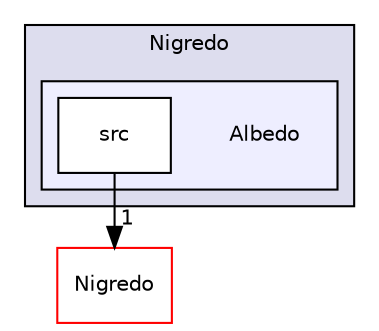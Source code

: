 digraph "C:/Dev/Nigredo/Albedo" {
  compound=true
  node [ fontsize="10", fontname="Helvetica"];
  edge [ labelfontsize="10", labelfontname="Helvetica"];
  subgraph clusterdir_0c2f4203b3134f33efd6b4e7be129900 {
    graph [ bgcolor="#ddddee", pencolor="black", label="Nigredo" fontname="Helvetica", fontsize="10", URL="dir_0c2f4203b3134f33efd6b4e7be129900.html"]
  subgraph clusterdir_b6266fd4a40e67baf7fb50ddb4203cb9 {
    graph [ bgcolor="#eeeeff", pencolor="black", label="" URL="dir_b6266fd4a40e67baf7fb50ddb4203cb9.html"];
    dir_b6266fd4a40e67baf7fb50ddb4203cb9 [shape=plaintext label="Albedo"];
    dir_e06de6bcabe1898346ce83857e55adab [shape=box label="src" color="black" fillcolor="white" style="filled" URL="dir_e06de6bcabe1898346ce83857e55adab.html"];
  }
  }
  dir_f606475c4e863e349810eeb869d3e9a1 [shape=box label="Nigredo" fillcolor="white" style="filled" color="red" URL="dir_f606475c4e863e349810eeb869d3e9a1.html"];
  dir_e06de6bcabe1898346ce83857e55adab->dir_f606475c4e863e349810eeb869d3e9a1 [headlabel="1", labeldistance=1.5 headhref="dir_000003_000004.html"];
}
